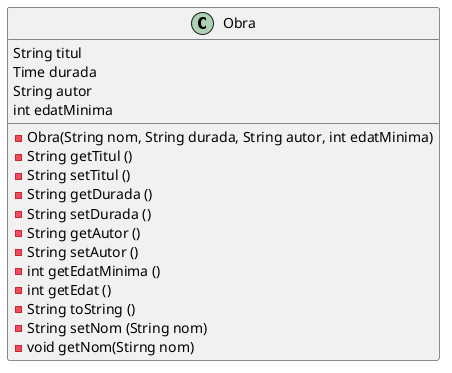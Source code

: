 @startuml
class Obra{
    String titul 
    Time durada
    String autor 
    int edatMinima
    -Obra(String nom, String durada, String autor, int edatMinima)
    -String getTitul ()
    -String setTitul ()
    -String getDurada ()
    -String setDurada ()
    -String getAutor ()
    -String setAutor ()
    -int getEdatMinima ()
    -int getEdat ()
    -String toString ()
    -String setNom (String nom)
    -void getNom(Stirng nom)
}





@enduml